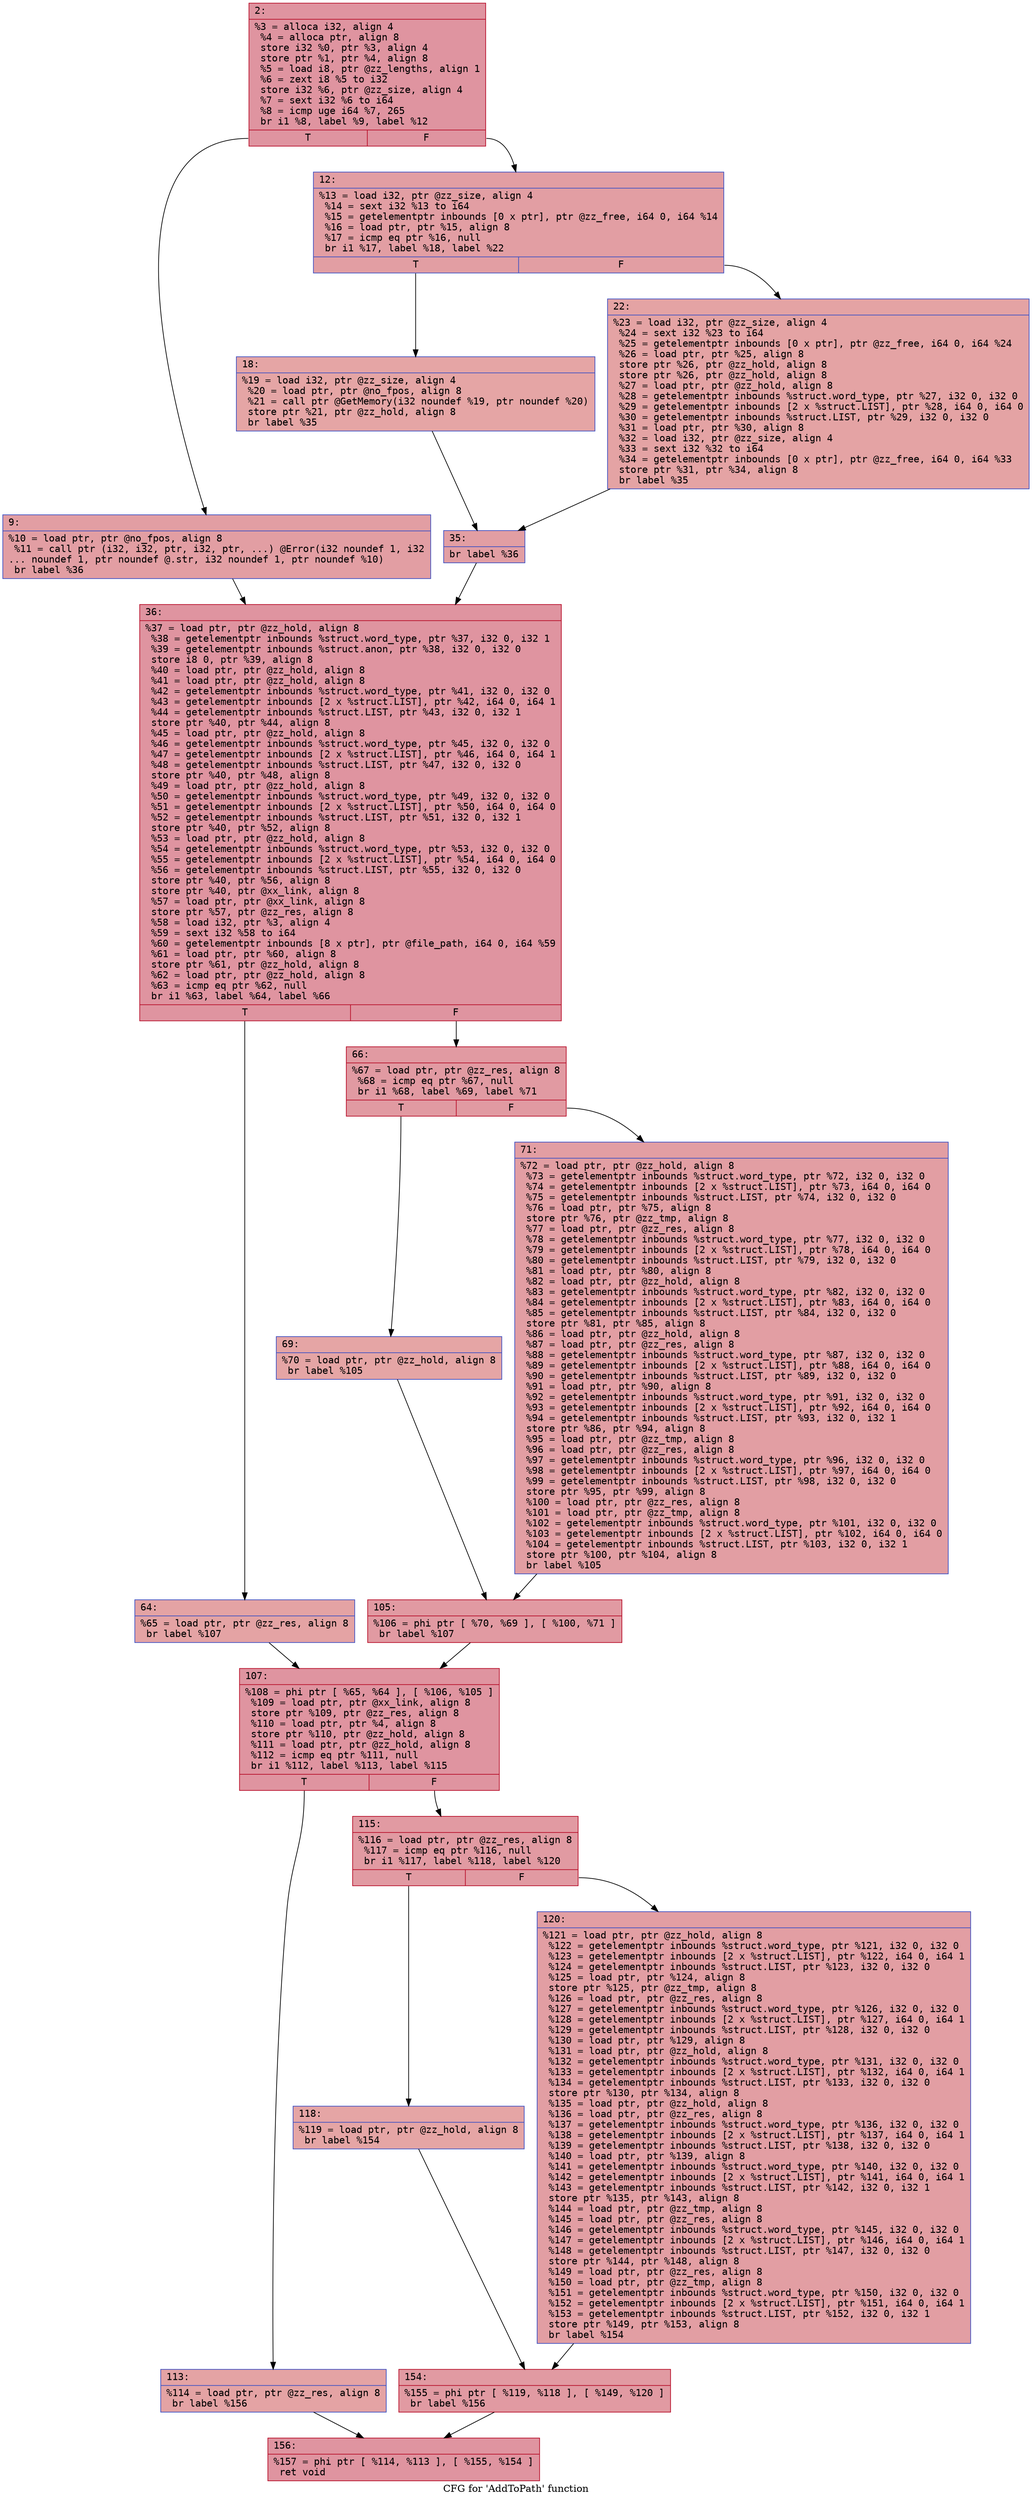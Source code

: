 digraph "CFG for 'AddToPath' function" {
	label="CFG for 'AddToPath' function";

	Node0x60000399f480 [shape=record,color="#b70d28ff", style=filled, fillcolor="#b70d2870" fontname="Courier",label="{2:\l|  %3 = alloca i32, align 4\l  %4 = alloca ptr, align 8\l  store i32 %0, ptr %3, align 4\l  store ptr %1, ptr %4, align 8\l  %5 = load i8, ptr @zz_lengths, align 1\l  %6 = zext i8 %5 to i32\l  store i32 %6, ptr @zz_size, align 4\l  %7 = sext i32 %6 to i64\l  %8 = icmp uge i64 %7, 265\l  br i1 %8, label %9, label %12\l|{<s0>T|<s1>F}}"];
	Node0x60000399f480:s0 -> Node0x60000399f4d0[tooltip="2 -> 9\nProbability 50.00%" ];
	Node0x60000399f480:s1 -> Node0x60000399f520[tooltip="2 -> 12\nProbability 50.00%" ];
	Node0x60000399f4d0 [shape=record,color="#3d50c3ff", style=filled, fillcolor="#be242e70" fontname="Courier",label="{9:\l|  %10 = load ptr, ptr @no_fpos, align 8\l  %11 = call ptr (i32, i32, ptr, i32, ptr, ...) @Error(i32 noundef 1, i32\l... noundef 1, ptr noundef @.str, i32 noundef 1, ptr noundef %10)\l  br label %36\l}"];
	Node0x60000399f4d0 -> Node0x60000399f660[tooltip="9 -> 36\nProbability 100.00%" ];
	Node0x60000399f520 [shape=record,color="#3d50c3ff", style=filled, fillcolor="#be242e70" fontname="Courier",label="{12:\l|  %13 = load i32, ptr @zz_size, align 4\l  %14 = sext i32 %13 to i64\l  %15 = getelementptr inbounds [0 x ptr], ptr @zz_free, i64 0, i64 %14\l  %16 = load ptr, ptr %15, align 8\l  %17 = icmp eq ptr %16, null\l  br i1 %17, label %18, label %22\l|{<s0>T|<s1>F}}"];
	Node0x60000399f520:s0 -> Node0x60000399f570[tooltip="12 -> 18\nProbability 37.50%" ];
	Node0x60000399f520:s1 -> Node0x60000399f5c0[tooltip="12 -> 22\nProbability 62.50%" ];
	Node0x60000399f570 [shape=record,color="#3d50c3ff", style=filled, fillcolor="#c5333470" fontname="Courier",label="{18:\l|  %19 = load i32, ptr @zz_size, align 4\l  %20 = load ptr, ptr @no_fpos, align 8\l  %21 = call ptr @GetMemory(i32 noundef %19, ptr noundef %20)\l  store ptr %21, ptr @zz_hold, align 8\l  br label %35\l}"];
	Node0x60000399f570 -> Node0x60000399f610[tooltip="18 -> 35\nProbability 100.00%" ];
	Node0x60000399f5c0 [shape=record,color="#3d50c3ff", style=filled, fillcolor="#c32e3170" fontname="Courier",label="{22:\l|  %23 = load i32, ptr @zz_size, align 4\l  %24 = sext i32 %23 to i64\l  %25 = getelementptr inbounds [0 x ptr], ptr @zz_free, i64 0, i64 %24\l  %26 = load ptr, ptr %25, align 8\l  store ptr %26, ptr @zz_hold, align 8\l  store ptr %26, ptr @zz_hold, align 8\l  %27 = load ptr, ptr @zz_hold, align 8\l  %28 = getelementptr inbounds %struct.word_type, ptr %27, i32 0, i32 0\l  %29 = getelementptr inbounds [2 x %struct.LIST], ptr %28, i64 0, i64 0\l  %30 = getelementptr inbounds %struct.LIST, ptr %29, i32 0, i32 0\l  %31 = load ptr, ptr %30, align 8\l  %32 = load i32, ptr @zz_size, align 4\l  %33 = sext i32 %32 to i64\l  %34 = getelementptr inbounds [0 x ptr], ptr @zz_free, i64 0, i64 %33\l  store ptr %31, ptr %34, align 8\l  br label %35\l}"];
	Node0x60000399f5c0 -> Node0x60000399f610[tooltip="22 -> 35\nProbability 100.00%" ];
	Node0x60000399f610 [shape=record,color="#3d50c3ff", style=filled, fillcolor="#be242e70" fontname="Courier",label="{35:\l|  br label %36\l}"];
	Node0x60000399f610 -> Node0x60000399f660[tooltip="35 -> 36\nProbability 100.00%" ];
	Node0x60000399f660 [shape=record,color="#b70d28ff", style=filled, fillcolor="#b70d2870" fontname="Courier",label="{36:\l|  %37 = load ptr, ptr @zz_hold, align 8\l  %38 = getelementptr inbounds %struct.word_type, ptr %37, i32 0, i32 1\l  %39 = getelementptr inbounds %struct.anon, ptr %38, i32 0, i32 0\l  store i8 0, ptr %39, align 8\l  %40 = load ptr, ptr @zz_hold, align 8\l  %41 = load ptr, ptr @zz_hold, align 8\l  %42 = getelementptr inbounds %struct.word_type, ptr %41, i32 0, i32 0\l  %43 = getelementptr inbounds [2 x %struct.LIST], ptr %42, i64 0, i64 1\l  %44 = getelementptr inbounds %struct.LIST, ptr %43, i32 0, i32 1\l  store ptr %40, ptr %44, align 8\l  %45 = load ptr, ptr @zz_hold, align 8\l  %46 = getelementptr inbounds %struct.word_type, ptr %45, i32 0, i32 0\l  %47 = getelementptr inbounds [2 x %struct.LIST], ptr %46, i64 0, i64 1\l  %48 = getelementptr inbounds %struct.LIST, ptr %47, i32 0, i32 0\l  store ptr %40, ptr %48, align 8\l  %49 = load ptr, ptr @zz_hold, align 8\l  %50 = getelementptr inbounds %struct.word_type, ptr %49, i32 0, i32 0\l  %51 = getelementptr inbounds [2 x %struct.LIST], ptr %50, i64 0, i64 0\l  %52 = getelementptr inbounds %struct.LIST, ptr %51, i32 0, i32 1\l  store ptr %40, ptr %52, align 8\l  %53 = load ptr, ptr @zz_hold, align 8\l  %54 = getelementptr inbounds %struct.word_type, ptr %53, i32 0, i32 0\l  %55 = getelementptr inbounds [2 x %struct.LIST], ptr %54, i64 0, i64 0\l  %56 = getelementptr inbounds %struct.LIST, ptr %55, i32 0, i32 0\l  store ptr %40, ptr %56, align 8\l  store ptr %40, ptr @xx_link, align 8\l  %57 = load ptr, ptr @xx_link, align 8\l  store ptr %57, ptr @zz_res, align 8\l  %58 = load i32, ptr %3, align 4\l  %59 = sext i32 %58 to i64\l  %60 = getelementptr inbounds [8 x ptr], ptr @file_path, i64 0, i64 %59\l  %61 = load ptr, ptr %60, align 8\l  store ptr %61, ptr @zz_hold, align 8\l  %62 = load ptr, ptr @zz_hold, align 8\l  %63 = icmp eq ptr %62, null\l  br i1 %63, label %64, label %66\l|{<s0>T|<s1>F}}"];
	Node0x60000399f660:s0 -> Node0x60000399f6b0[tooltip="36 -> 64\nProbability 37.50%" ];
	Node0x60000399f660:s1 -> Node0x60000399f700[tooltip="36 -> 66\nProbability 62.50%" ];
	Node0x60000399f6b0 [shape=record,color="#3d50c3ff", style=filled, fillcolor="#c32e3170" fontname="Courier",label="{64:\l|  %65 = load ptr, ptr @zz_res, align 8\l  br label %107\l}"];
	Node0x60000399f6b0 -> Node0x60000399f840[tooltip="64 -> 107\nProbability 100.00%" ];
	Node0x60000399f700 [shape=record,color="#b70d28ff", style=filled, fillcolor="#bb1b2c70" fontname="Courier",label="{66:\l|  %67 = load ptr, ptr @zz_res, align 8\l  %68 = icmp eq ptr %67, null\l  br i1 %68, label %69, label %71\l|{<s0>T|<s1>F}}"];
	Node0x60000399f700:s0 -> Node0x60000399f750[tooltip="66 -> 69\nProbability 37.50%" ];
	Node0x60000399f700:s1 -> Node0x60000399f7a0[tooltip="66 -> 71\nProbability 62.50%" ];
	Node0x60000399f750 [shape=record,color="#3d50c3ff", style=filled, fillcolor="#c5333470" fontname="Courier",label="{69:\l|  %70 = load ptr, ptr @zz_hold, align 8\l  br label %105\l}"];
	Node0x60000399f750 -> Node0x60000399f7f0[tooltip="69 -> 105\nProbability 100.00%" ];
	Node0x60000399f7a0 [shape=record,color="#3d50c3ff", style=filled, fillcolor="#be242e70" fontname="Courier",label="{71:\l|  %72 = load ptr, ptr @zz_hold, align 8\l  %73 = getelementptr inbounds %struct.word_type, ptr %72, i32 0, i32 0\l  %74 = getelementptr inbounds [2 x %struct.LIST], ptr %73, i64 0, i64 0\l  %75 = getelementptr inbounds %struct.LIST, ptr %74, i32 0, i32 0\l  %76 = load ptr, ptr %75, align 8\l  store ptr %76, ptr @zz_tmp, align 8\l  %77 = load ptr, ptr @zz_res, align 8\l  %78 = getelementptr inbounds %struct.word_type, ptr %77, i32 0, i32 0\l  %79 = getelementptr inbounds [2 x %struct.LIST], ptr %78, i64 0, i64 0\l  %80 = getelementptr inbounds %struct.LIST, ptr %79, i32 0, i32 0\l  %81 = load ptr, ptr %80, align 8\l  %82 = load ptr, ptr @zz_hold, align 8\l  %83 = getelementptr inbounds %struct.word_type, ptr %82, i32 0, i32 0\l  %84 = getelementptr inbounds [2 x %struct.LIST], ptr %83, i64 0, i64 0\l  %85 = getelementptr inbounds %struct.LIST, ptr %84, i32 0, i32 0\l  store ptr %81, ptr %85, align 8\l  %86 = load ptr, ptr @zz_hold, align 8\l  %87 = load ptr, ptr @zz_res, align 8\l  %88 = getelementptr inbounds %struct.word_type, ptr %87, i32 0, i32 0\l  %89 = getelementptr inbounds [2 x %struct.LIST], ptr %88, i64 0, i64 0\l  %90 = getelementptr inbounds %struct.LIST, ptr %89, i32 0, i32 0\l  %91 = load ptr, ptr %90, align 8\l  %92 = getelementptr inbounds %struct.word_type, ptr %91, i32 0, i32 0\l  %93 = getelementptr inbounds [2 x %struct.LIST], ptr %92, i64 0, i64 0\l  %94 = getelementptr inbounds %struct.LIST, ptr %93, i32 0, i32 1\l  store ptr %86, ptr %94, align 8\l  %95 = load ptr, ptr @zz_tmp, align 8\l  %96 = load ptr, ptr @zz_res, align 8\l  %97 = getelementptr inbounds %struct.word_type, ptr %96, i32 0, i32 0\l  %98 = getelementptr inbounds [2 x %struct.LIST], ptr %97, i64 0, i64 0\l  %99 = getelementptr inbounds %struct.LIST, ptr %98, i32 0, i32 0\l  store ptr %95, ptr %99, align 8\l  %100 = load ptr, ptr @zz_res, align 8\l  %101 = load ptr, ptr @zz_tmp, align 8\l  %102 = getelementptr inbounds %struct.word_type, ptr %101, i32 0, i32 0\l  %103 = getelementptr inbounds [2 x %struct.LIST], ptr %102, i64 0, i64 0\l  %104 = getelementptr inbounds %struct.LIST, ptr %103, i32 0, i32 1\l  store ptr %100, ptr %104, align 8\l  br label %105\l}"];
	Node0x60000399f7a0 -> Node0x60000399f7f0[tooltip="71 -> 105\nProbability 100.00%" ];
	Node0x60000399f7f0 [shape=record,color="#b70d28ff", style=filled, fillcolor="#bb1b2c70" fontname="Courier",label="{105:\l|  %106 = phi ptr [ %70, %69 ], [ %100, %71 ]\l  br label %107\l}"];
	Node0x60000399f7f0 -> Node0x60000399f840[tooltip="105 -> 107\nProbability 100.00%" ];
	Node0x60000399f840 [shape=record,color="#b70d28ff", style=filled, fillcolor="#b70d2870" fontname="Courier",label="{107:\l|  %108 = phi ptr [ %65, %64 ], [ %106, %105 ]\l  %109 = load ptr, ptr @xx_link, align 8\l  store ptr %109, ptr @zz_res, align 8\l  %110 = load ptr, ptr %4, align 8\l  store ptr %110, ptr @zz_hold, align 8\l  %111 = load ptr, ptr @zz_hold, align 8\l  %112 = icmp eq ptr %111, null\l  br i1 %112, label %113, label %115\l|{<s0>T|<s1>F}}"];
	Node0x60000399f840:s0 -> Node0x60000399f890[tooltip="107 -> 113\nProbability 37.50%" ];
	Node0x60000399f840:s1 -> Node0x60000399f8e0[tooltip="107 -> 115\nProbability 62.50%" ];
	Node0x60000399f890 [shape=record,color="#3d50c3ff", style=filled, fillcolor="#c32e3170" fontname="Courier",label="{113:\l|  %114 = load ptr, ptr @zz_res, align 8\l  br label %156\l}"];
	Node0x60000399f890 -> Node0x60000399fa20[tooltip="113 -> 156\nProbability 100.00%" ];
	Node0x60000399f8e0 [shape=record,color="#b70d28ff", style=filled, fillcolor="#bb1b2c70" fontname="Courier",label="{115:\l|  %116 = load ptr, ptr @zz_res, align 8\l  %117 = icmp eq ptr %116, null\l  br i1 %117, label %118, label %120\l|{<s0>T|<s1>F}}"];
	Node0x60000399f8e0:s0 -> Node0x60000399f930[tooltip="115 -> 118\nProbability 37.50%" ];
	Node0x60000399f8e0:s1 -> Node0x60000399f980[tooltip="115 -> 120\nProbability 62.50%" ];
	Node0x60000399f930 [shape=record,color="#3d50c3ff", style=filled, fillcolor="#c5333470" fontname="Courier",label="{118:\l|  %119 = load ptr, ptr @zz_hold, align 8\l  br label %154\l}"];
	Node0x60000399f930 -> Node0x60000399f9d0[tooltip="118 -> 154\nProbability 100.00%" ];
	Node0x60000399f980 [shape=record,color="#3d50c3ff", style=filled, fillcolor="#be242e70" fontname="Courier",label="{120:\l|  %121 = load ptr, ptr @zz_hold, align 8\l  %122 = getelementptr inbounds %struct.word_type, ptr %121, i32 0, i32 0\l  %123 = getelementptr inbounds [2 x %struct.LIST], ptr %122, i64 0, i64 1\l  %124 = getelementptr inbounds %struct.LIST, ptr %123, i32 0, i32 0\l  %125 = load ptr, ptr %124, align 8\l  store ptr %125, ptr @zz_tmp, align 8\l  %126 = load ptr, ptr @zz_res, align 8\l  %127 = getelementptr inbounds %struct.word_type, ptr %126, i32 0, i32 0\l  %128 = getelementptr inbounds [2 x %struct.LIST], ptr %127, i64 0, i64 1\l  %129 = getelementptr inbounds %struct.LIST, ptr %128, i32 0, i32 0\l  %130 = load ptr, ptr %129, align 8\l  %131 = load ptr, ptr @zz_hold, align 8\l  %132 = getelementptr inbounds %struct.word_type, ptr %131, i32 0, i32 0\l  %133 = getelementptr inbounds [2 x %struct.LIST], ptr %132, i64 0, i64 1\l  %134 = getelementptr inbounds %struct.LIST, ptr %133, i32 0, i32 0\l  store ptr %130, ptr %134, align 8\l  %135 = load ptr, ptr @zz_hold, align 8\l  %136 = load ptr, ptr @zz_res, align 8\l  %137 = getelementptr inbounds %struct.word_type, ptr %136, i32 0, i32 0\l  %138 = getelementptr inbounds [2 x %struct.LIST], ptr %137, i64 0, i64 1\l  %139 = getelementptr inbounds %struct.LIST, ptr %138, i32 0, i32 0\l  %140 = load ptr, ptr %139, align 8\l  %141 = getelementptr inbounds %struct.word_type, ptr %140, i32 0, i32 0\l  %142 = getelementptr inbounds [2 x %struct.LIST], ptr %141, i64 0, i64 1\l  %143 = getelementptr inbounds %struct.LIST, ptr %142, i32 0, i32 1\l  store ptr %135, ptr %143, align 8\l  %144 = load ptr, ptr @zz_tmp, align 8\l  %145 = load ptr, ptr @zz_res, align 8\l  %146 = getelementptr inbounds %struct.word_type, ptr %145, i32 0, i32 0\l  %147 = getelementptr inbounds [2 x %struct.LIST], ptr %146, i64 0, i64 1\l  %148 = getelementptr inbounds %struct.LIST, ptr %147, i32 0, i32 0\l  store ptr %144, ptr %148, align 8\l  %149 = load ptr, ptr @zz_res, align 8\l  %150 = load ptr, ptr @zz_tmp, align 8\l  %151 = getelementptr inbounds %struct.word_type, ptr %150, i32 0, i32 0\l  %152 = getelementptr inbounds [2 x %struct.LIST], ptr %151, i64 0, i64 1\l  %153 = getelementptr inbounds %struct.LIST, ptr %152, i32 0, i32 1\l  store ptr %149, ptr %153, align 8\l  br label %154\l}"];
	Node0x60000399f980 -> Node0x60000399f9d0[tooltip="120 -> 154\nProbability 100.00%" ];
	Node0x60000399f9d0 [shape=record,color="#b70d28ff", style=filled, fillcolor="#bb1b2c70" fontname="Courier",label="{154:\l|  %155 = phi ptr [ %119, %118 ], [ %149, %120 ]\l  br label %156\l}"];
	Node0x60000399f9d0 -> Node0x60000399fa20[tooltip="154 -> 156\nProbability 100.00%" ];
	Node0x60000399fa20 [shape=record,color="#b70d28ff", style=filled, fillcolor="#b70d2870" fontname="Courier",label="{156:\l|  %157 = phi ptr [ %114, %113 ], [ %155, %154 ]\l  ret void\l}"];
}
